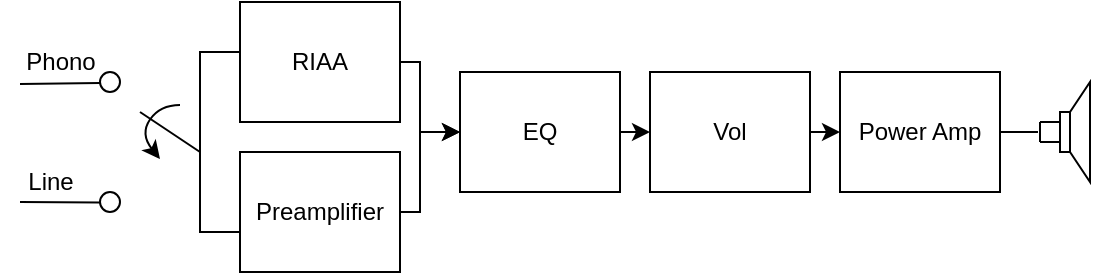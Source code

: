 <mxfile version="24.3.1" type="github">
  <diagram name="Page-1" id="LkAHPeQTFaS5iEPYdIYg">
    <mxGraphModel dx="794" dy="414" grid="1" gridSize="10" guides="1" tooltips="1" connect="1" arrows="1" fold="1" page="1" pageScale="1" pageWidth="850" pageHeight="1100" math="0" shadow="0">
      <root>
        <mxCell id="0" />
        <mxCell id="1" parent="0" />
        <mxCell id="2R8KSTuBLpNPrHgYCFlh-1" style="edgeStyle=orthogonalEdgeStyle;rounded=0;orthogonalLoop=1;jettySize=auto;html=1;exitX=1;exitY=0.5;exitDx=0;exitDy=0;entryX=0;entryY=0.5;entryDx=0;entryDy=0;" edge="1" parent="1" source="2R8KSTuBLpNPrHgYCFlh-2" target="2R8KSTuBLpNPrHgYCFlh-12">
          <mxGeometry relative="1" as="geometry">
            <Array as="points">
              <mxPoint x="310" y="225" />
              <mxPoint x="310" y="260" />
            </Array>
          </mxGeometry>
        </mxCell>
        <mxCell id="2R8KSTuBLpNPrHgYCFlh-2" value="RIAA" style="rounded=0;whiteSpace=wrap;html=1;" vertex="1" parent="1">
          <mxGeometry x="220" y="195" width="80" height="60" as="geometry" />
        </mxCell>
        <mxCell id="2R8KSTuBLpNPrHgYCFlh-3" style="edgeStyle=orthogonalEdgeStyle;rounded=0;orthogonalLoop=1;jettySize=auto;html=1;exitX=1;exitY=0.5;exitDx=0;exitDy=0;entryX=0;entryY=0.5;entryDx=0;entryDy=0;" edge="1" parent="1" source="2R8KSTuBLpNPrHgYCFlh-4" target="2R8KSTuBLpNPrHgYCFlh-12">
          <mxGeometry relative="1" as="geometry">
            <Array as="points">
              <mxPoint x="310" y="300" />
              <mxPoint x="310" y="260" />
            </Array>
          </mxGeometry>
        </mxCell>
        <mxCell id="2R8KSTuBLpNPrHgYCFlh-4" value="Preamplifier" style="rounded=0;whiteSpace=wrap;html=1;" vertex="1" parent="1">
          <mxGeometry x="220" y="270" width="80" height="60" as="geometry" />
        </mxCell>
        <mxCell id="2R8KSTuBLpNPrHgYCFlh-5" value="" style="endArrow=none;html=1;rounded=0;" edge="1" parent="1">
          <mxGeometry width="50" height="50" relative="1" as="geometry">
            <mxPoint x="110" y="236" as="sourcePoint" />
            <mxPoint x="150" y="235.5" as="targetPoint" />
          </mxGeometry>
        </mxCell>
        <mxCell id="2R8KSTuBLpNPrHgYCFlh-6" value="&lt;div&gt;Phono&lt;/div&gt;" style="text;html=1;align=center;verticalAlign=middle;resizable=0;points=[];autosize=1;strokeColor=none;fillColor=none;" vertex="1" parent="1">
          <mxGeometry x="100" y="210" width="60" height="30" as="geometry" />
        </mxCell>
        <mxCell id="2R8KSTuBLpNPrHgYCFlh-7" value="" style="endArrow=none;html=1;rounded=0;" edge="1" parent="1">
          <mxGeometry width="50" height="50" relative="1" as="geometry">
            <mxPoint x="110" y="295" as="sourcePoint" />
            <mxPoint x="150" y="295.31" as="targetPoint" />
          </mxGeometry>
        </mxCell>
        <mxCell id="2R8KSTuBLpNPrHgYCFlh-8" value="&lt;div&gt;Line&lt;/div&gt;" style="text;html=1;align=center;verticalAlign=middle;resizable=0;points=[];autosize=1;strokeColor=none;fillColor=none;" vertex="1" parent="1">
          <mxGeometry x="100" y="270" width="50" height="30" as="geometry" />
        </mxCell>
        <mxCell id="2R8KSTuBLpNPrHgYCFlh-9" style="edgeStyle=orthogonalEdgeStyle;rounded=0;orthogonalLoop=1;jettySize=auto;html=1;exitX=1;exitY=0.5;exitDx=0;exitDy=0;entryX=0;entryY=0.5;entryDx=0;entryDy=0;" edge="1" parent="1" source="2R8KSTuBLpNPrHgYCFlh-10" target="2R8KSTuBLpNPrHgYCFlh-13">
          <mxGeometry relative="1" as="geometry" />
        </mxCell>
        <mxCell id="2R8KSTuBLpNPrHgYCFlh-10" value="Vol" style="rounded=0;whiteSpace=wrap;html=1;" vertex="1" parent="1">
          <mxGeometry x="425" y="230" width="80" height="60" as="geometry" />
        </mxCell>
        <mxCell id="2R8KSTuBLpNPrHgYCFlh-11" style="edgeStyle=orthogonalEdgeStyle;rounded=0;orthogonalLoop=1;jettySize=auto;html=1;exitX=1;exitY=0.5;exitDx=0;exitDy=0;entryX=0;entryY=0.5;entryDx=0;entryDy=0;" edge="1" parent="1" source="2R8KSTuBLpNPrHgYCFlh-12" target="2R8KSTuBLpNPrHgYCFlh-10">
          <mxGeometry relative="1" as="geometry" />
        </mxCell>
        <mxCell id="2R8KSTuBLpNPrHgYCFlh-12" value="EQ" style="rounded=0;whiteSpace=wrap;html=1;" vertex="1" parent="1">
          <mxGeometry x="330" y="230" width="80" height="60" as="geometry" />
        </mxCell>
        <mxCell id="2R8KSTuBLpNPrHgYCFlh-13" value="Power Amp" style="rounded=0;whiteSpace=wrap;html=1;" vertex="1" parent="1">
          <mxGeometry x="520" y="230" width="80" height="60" as="geometry" />
        </mxCell>
        <mxCell id="2R8KSTuBLpNPrHgYCFlh-14" value="" style="pointerEvents=1;verticalLabelPosition=bottom;shadow=0;dashed=0;align=center;html=1;verticalAlign=top;shape=mxgraph.electrical.electro-mechanical.loudspeaker;" vertex="1" parent="1">
          <mxGeometry x="620" y="235" width="25" height="50" as="geometry" />
        </mxCell>
        <mxCell id="2R8KSTuBLpNPrHgYCFlh-15" value="" style="endArrow=none;html=1;rounded=0;exitX=0;exitY=0.6;exitDx=0;exitDy=0;exitPerimeter=0;entryX=0;entryY=0.4;entryDx=0;entryDy=0;entryPerimeter=0;" edge="1" parent="1" source="2R8KSTuBLpNPrHgYCFlh-14" target="2R8KSTuBLpNPrHgYCFlh-14">
          <mxGeometry width="50" height="50" relative="1" as="geometry">
            <mxPoint x="780" y="360" as="sourcePoint" />
            <mxPoint x="830" y="310" as="targetPoint" />
          </mxGeometry>
        </mxCell>
        <mxCell id="2R8KSTuBLpNPrHgYCFlh-16" value="" style="endArrow=none;html=1;rounded=0;entryX=1;entryY=0.5;entryDx=0;entryDy=0;exitX=-0.04;exitY=0.5;exitDx=0;exitDy=0;exitPerimeter=0;" edge="1" parent="1" source="2R8KSTuBLpNPrHgYCFlh-14" target="2R8KSTuBLpNPrHgYCFlh-13">
          <mxGeometry width="50" height="50" relative="1" as="geometry">
            <mxPoint x="780" y="360" as="sourcePoint" />
            <mxPoint x="830" y="310" as="targetPoint" />
          </mxGeometry>
        </mxCell>
        <mxCell id="2R8KSTuBLpNPrHgYCFlh-17" value="" style="curved=1;endArrow=classic;html=1;rounded=0;" edge="1" parent="1">
          <mxGeometry width="50" height="50" relative="1" as="geometry">
            <mxPoint x="190" y="246.5" as="sourcePoint" />
            <mxPoint x="180" y="273.5" as="targetPoint" />
            <Array as="points">
              <mxPoint x="180" y="246.5" />
              <mxPoint x="170" y="261" />
            </Array>
          </mxGeometry>
        </mxCell>
        <mxCell id="2R8KSTuBLpNPrHgYCFlh-18" value="" style="ellipse;whiteSpace=wrap;html=1;aspect=fixed;" vertex="1" parent="1">
          <mxGeometry x="150" y="230" width="10" height="10" as="geometry" />
        </mxCell>
        <mxCell id="2R8KSTuBLpNPrHgYCFlh-19" value="" style="ellipse;whiteSpace=wrap;html=1;aspect=fixed;" vertex="1" parent="1">
          <mxGeometry x="150" y="290" width="10" height="10" as="geometry" />
        </mxCell>
        <mxCell id="2R8KSTuBLpNPrHgYCFlh-20" value="" style="endArrow=none;html=1;rounded=0;exitX=0;exitY=0.5;exitDx=0;exitDy=0;entryX=0;entryY=0.544;entryDx=0;entryDy=0;entryPerimeter=0;" edge="1" parent="1" source="2R8KSTuBLpNPrHgYCFlh-2" target="2R8KSTuBLpNPrHgYCFlh-4">
          <mxGeometry width="50" height="50" relative="1" as="geometry">
            <mxPoint x="240" y="290" as="sourcePoint" />
            <mxPoint x="290" y="240" as="targetPoint" />
            <Array as="points">
              <mxPoint x="220" y="220" />
              <mxPoint x="200" y="220" />
              <mxPoint x="200" y="310" />
              <mxPoint x="220" y="310" />
            </Array>
          </mxGeometry>
        </mxCell>
        <mxCell id="2R8KSTuBLpNPrHgYCFlh-21" value="" style="endArrow=none;html=1;rounded=0;" edge="1" parent="1">
          <mxGeometry width="50" height="50" relative="1" as="geometry">
            <mxPoint x="200" y="270" as="sourcePoint" />
            <mxPoint x="170" y="250" as="targetPoint" />
          </mxGeometry>
        </mxCell>
      </root>
    </mxGraphModel>
  </diagram>
</mxfile>

